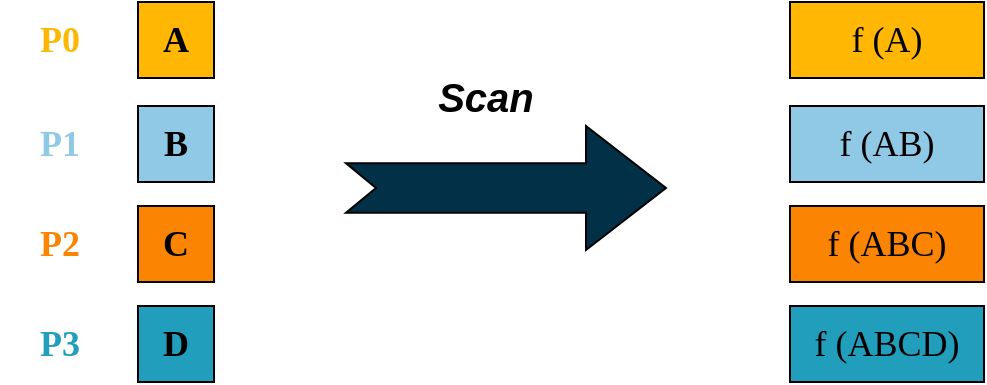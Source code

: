<mxfile version="22.1.11" type="device">
  <diagram name="第 1 页" id="lKk8UQ7vYUmmuQVtCKf-">
    <mxGraphModel dx="954" dy="617" grid="0" gridSize="10" guides="1" tooltips="1" connect="1" arrows="1" fold="1" page="1" pageScale="1" pageWidth="1169" pageHeight="1654" math="0" shadow="0">
      <root>
        <mxCell id="0" />
        <mxCell id="1" parent="0" />
        <mxCell id="wCrLR22UC2VRExgSsIbz-1" value="&lt;font style=&quot;font-size: 18px;&quot; face=&quot;Times New Roman&quot;&gt;&lt;b&gt;A&lt;/b&gt;&lt;/font&gt;" style="whiteSpace=wrap;html=1;aspect=fixed;fillColor=#FFB703;" vertex="1" parent="1">
          <mxGeometry x="228" y="219" width="38" height="38" as="geometry" />
        </mxCell>
        <mxCell id="wCrLR22UC2VRExgSsIbz-2" value="&lt;font face=&quot;Times New Roman&quot;&gt;&lt;span style=&quot;font-size: 18px;&quot;&gt;&lt;b&gt;B&lt;/b&gt;&lt;/span&gt;&lt;/font&gt;" style="whiteSpace=wrap;html=1;aspect=fixed;fillColor=#90C9E6;" vertex="1" parent="1">
          <mxGeometry x="228" y="271" width="38" height="38" as="geometry" />
        </mxCell>
        <mxCell id="wCrLR22UC2VRExgSsIbz-3" value="&lt;font face=&quot;Times New Roman&quot;&gt;&lt;span style=&quot;font-size: 18px;&quot;&gt;&lt;b&gt;C&lt;/b&gt;&lt;/span&gt;&lt;/font&gt;" style="whiteSpace=wrap;html=1;aspect=fixed;fillColor=#FB8402;" vertex="1" parent="1">
          <mxGeometry x="228" y="321" width="38" height="38" as="geometry" />
        </mxCell>
        <mxCell id="wCrLR22UC2VRExgSsIbz-4" value="&lt;font face=&quot;Times New Roman&quot;&gt;&lt;span style=&quot;font-size: 18px;&quot;&gt;&lt;b&gt;D&lt;/b&gt;&lt;/span&gt;&lt;/font&gt;" style="whiteSpace=wrap;html=1;aspect=fixed;fillColor=#219EBC;" vertex="1" parent="1">
          <mxGeometry x="228" y="371" width="38" height="38" as="geometry" />
        </mxCell>
        <mxCell id="wCrLR22UC2VRExgSsIbz-5" value="&lt;font color=&quot;#ffb703&quot; style=&quot;font-size: 18px;&quot; face=&quot;Times New Roman&quot;&gt;&lt;b&gt;P0&lt;/b&gt;&lt;/font&gt;" style="text;html=1;strokeColor=none;fillColor=none;align=center;verticalAlign=middle;whiteSpace=wrap;rounded=0;" vertex="1" parent="1">
          <mxGeometry x="159" y="223" width="60" height="30" as="geometry" />
        </mxCell>
        <mxCell id="wCrLR22UC2VRExgSsIbz-6" value="&lt;font color=&quot;#90c9e6&quot; style=&quot;font-size: 18px;&quot; face=&quot;Times New Roman&quot;&gt;&lt;b&gt;P1&lt;/b&gt;&lt;/font&gt;" style="text;html=1;strokeColor=none;fillColor=none;align=center;verticalAlign=middle;whiteSpace=wrap;rounded=0;" vertex="1" parent="1">
          <mxGeometry x="159" y="275" width="60" height="30" as="geometry" />
        </mxCell>
        <mxCell id="wCrLR22UC2VRExgSsIbz-7" value="&lt;font color=&quot;#fb8402&quot; style=&quot;font-size: 18px;&quot; face=&quot;Times New Roman&quot;&gt;&lt;b&gt;P2&lt;/b&gt;&lt;/font&gt;" style="text;html=1;strokeColor=none;fillColor=none;align=center;verticalAlign=middle;whiteSpace=wrap;rounded=0;" vertex="1" parent="1">
          <mxGeometry x="159" y="325" width="60" height="30" as="geometry" />
        </mxCell>
        <mxCell id="wCrLR22UC2VRExgSsIbz-8" value="&lt;font color=&quot;#219ebc&quot; style=&quot;font-size: 18px;&quot; face=&quot;Times New Roman&quot;&gt;&lt;b&gt;P3&lt;/b&gt;&lt;/font&gt;" style="text;html=1;strokeColor=none;fillColor=none;align=center;verticalAlign=middle;whiteSpace=wrap;rounded=0;" vertex="1" parent="1">
          <mxGeometry x="159" y="375" width="60" height="30" as="geometry" />
        </mxCell>
        <mxCell id="wCrLR22UC2VRExgSsIbz-9" value="" style="html=1;shadow=0;dashed=0;align=center;verticalAlign=middle;shape=mxgraph.arrows2.arrow;dy=0.6;dx=40;notch=15;fillColor=#023047;" vertex="1" parent="1">
          <mxGeometry x="332" y="281" width="160" height="62" as="geometry" />
        </mxCell>
        <mxCell id="wCrLR22UC2VRExgSsIbz-10" value="&lt;font style=&quot;font-size: 20px;&quot;&gt;&lt;b style=&quot;&quot;&gt;&lt;i style=&quot;&quot;&gt;Scan&lt;br&gt;&lt;/i&gt;&lt;/b&gt;&lt;/font&gt;" style="text;html=1;strokeColor=none;fillColor=none;align=center;verticalAlign=middle;whiteSpace=wrap;rounded=0;" vertex="1" parent="1">
          <mxGeometry x="335" y="251" width="134" height="30" as="geometry" />
        </mxCell>
        <mxCell id="wCrLR22UC2VRExgSsIbz-11" value="&lt;font face=&quot;Times New Roman&quot; style=&quot;font-size: 18px;&quot;&gt;f (A)&lt;/font&gt;" style="rounded=0;whiteSpace=wrap;html=1;fillColor=#FFB703;" vertex="1" parent="1">
          <mxGeometry x="554" y="219" width="97" height="38" as="geometry" />
        </mxCell>
        <mxCell id="wCrLR22UC2VRExgSsIbz-12" value="&lt;font style=&quot;font-size: 18px;&quot; face=&quot;Times New Roman&quot;&gt;f (AB)&lt;/font&gt;" style="rounded=0;whiteSpace=wrap;html=1;fillColor=#90C9E6;" vertex="1" parent="1">
          <mxGeometry x="554" y="271" width="97" height="38" as="geometry" />
        </mxCell>
        <mxCell id="wCrLR22UC2VRExgSsIbz-13" value="&lt;font style=&quot;font-size: 18px;&quot; face=&quot;Times New Roman&quot;&gt;f (ABC)&lt;/font&gt;" style="rounded=0;whiteSpace=wrap;html=1;fillColor=#FB8402;" vertex="1" parent="1">
          <mxGeometry x="554" y="321" width="97" height="38" as="geometry" />
        </mxCell>
        <mxCell id="wCrLR22UC2VRExgSsIbz-14" value="&lt;font style=&quot;font-size: 18px;&quot; face=&quot;Times New Roman&quot;&gt;f (ABCD)&lt;/font&gt;" style="rounded=0;whiteSpace=wrap;html=1;fillColor=#219EBC;" vertex="1" parent="1">
          <mxGeometry x="554" y="371" width="97" height="38" as="geometry" />
        </mxCell>
      </root>
    </mxGraphModel>
  </diagram>
</mxfile>
